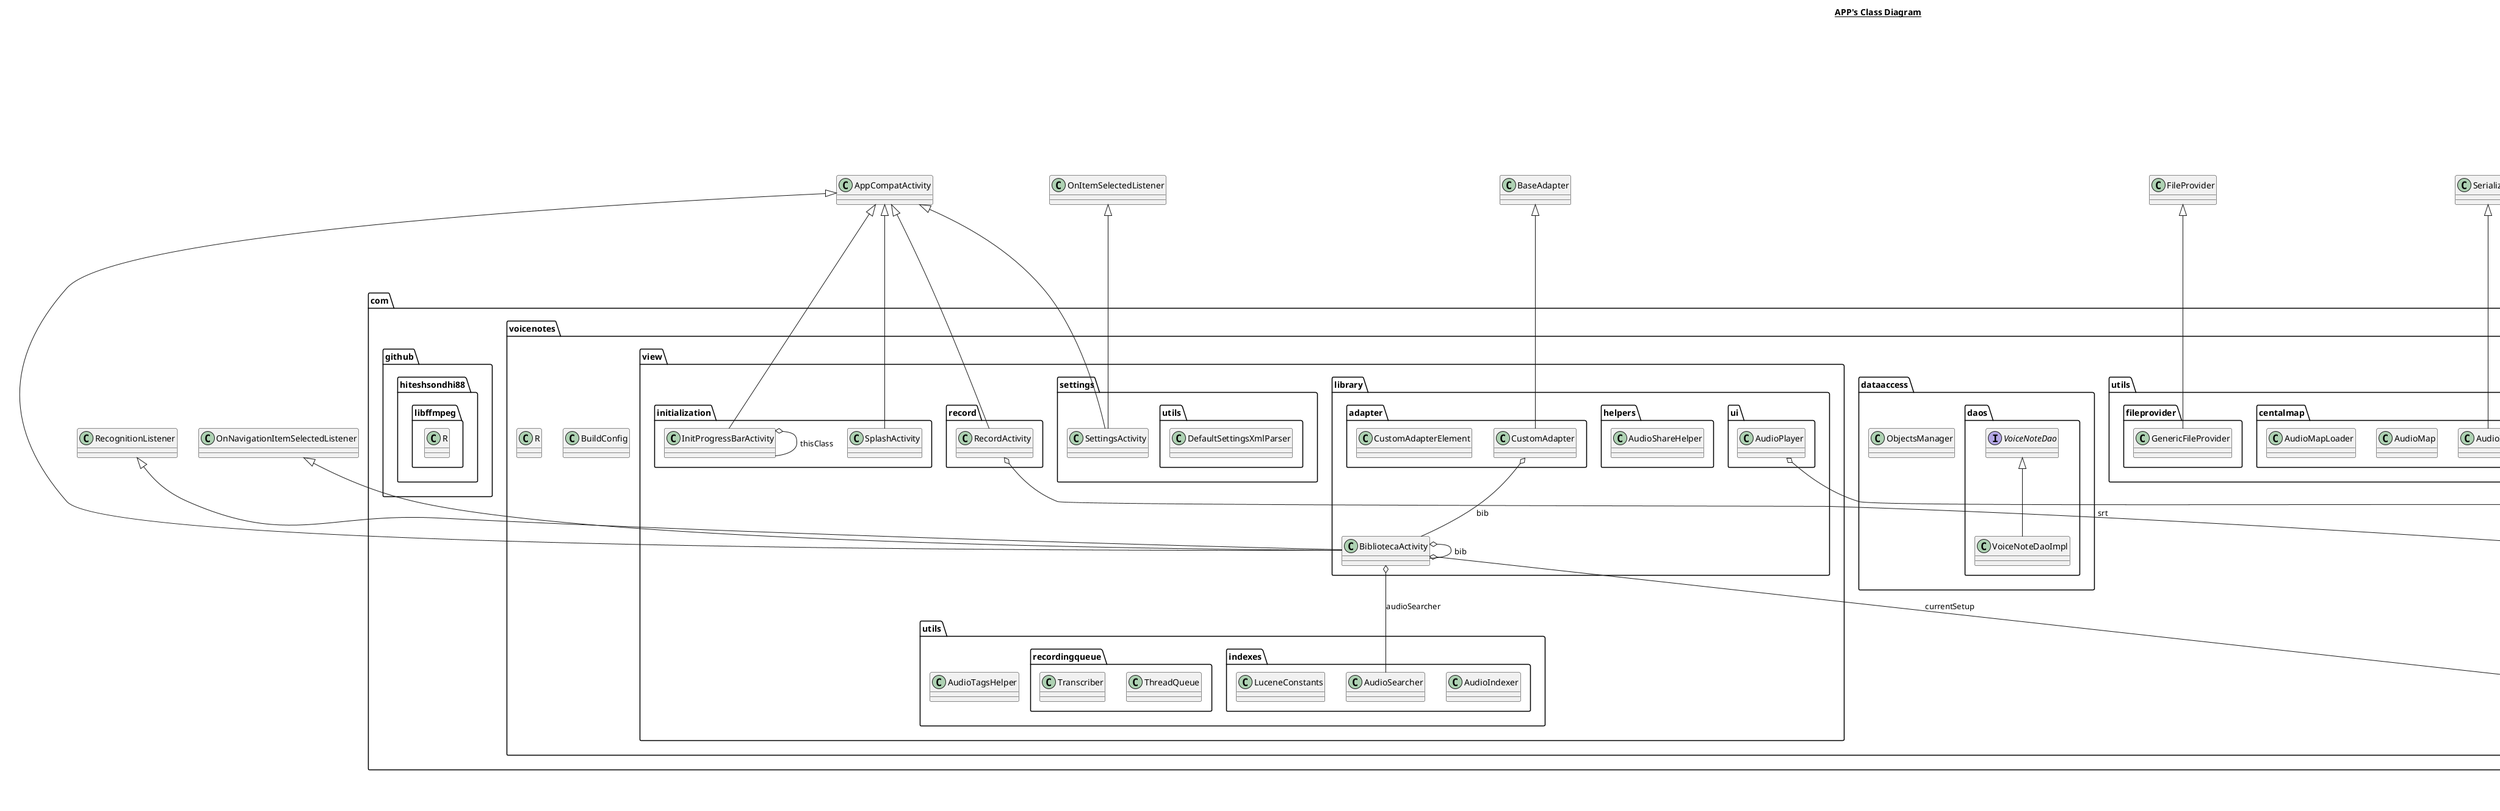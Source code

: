 @startuml

title __APP's Class Diagram__\n

  package com.voicenotes {
    package com.voicenotes.view.utils {
      package com.voicenotes.view.utils.indexes {
        class AudioIndexer {
        }
      }
    }
  }
  

  package com.voicenotes {
    package com.voicenotes.utils.centalmap {
      class AudioInfo {
      }
    }
  }
  

  package com.voicenotes {
    package com.voicenotes.utils.centalmap {
      class AudioMap {
      }
    }
  }
  

  package com.voicenotes {
    package com.voicenotes.utils.centalmap {
      class AudioMapLoader {
      }
    }
  }
  

  package com.voicenotes {
    package com.voicenotes.view.library {
      package com.voicenotes.view.library.ui {
        class AudioPlayer {
        }
      }
    }
  }
  

  package com.voicenotes {
    package com.voicenotes.view.utils {
      package com.voicenotes.view.utils.indexes {
        class AudioSearcher {
        }
      }
    }
  }
  

  package com.voicenotes {
    package com.voicenotes.view.library {
      package com.voicenotes.view.library.helpers {
        class AudioShareHelper {
        }
      }
    }
  }
  

  package com.voicenotes {
    package com.voicenotes.view.utils {
      class AudioTagsHelper {
      }
    }
  }
  

  package com.voicenotes {
    package com.voicenotes.view.library {
      class BibliotecaActivity {
      }
    }
  }
  

  package com.voicenotes {
    class BuildConfig {
    }
  }
  

  package com.voicenotes {
    package com.voicenotes.view.library {
      package com.voicenotes.view.library.adapter {
        class CustomAdapter {
        }
      }
    }
  }
  

  package com.voicenotes {
    package com.voicenotes.view.library {
      package com.voicenotes.view.library.adapter {
        class CustomAdapterElement {
        }
      }
    }
  }
  

  package com.voicenotes {
    package com.voicenotes.view.settings {
      package com.voicenotes.view.settings.utils {
        class DefaultSettingsXmlParser {
        }
      }
    }
  }
  

  package com.voicenotes {
    package com.voicenotes.utils.fileprovider {
      class GenericFileProvider {
      }
    }
  }
  

  package com.voicenotes {
    package com.voicenotes.view.initialization {
      class InitProgressBarActivity {
      }
    }
  }
  

  package com.voicenotes {
    package com.voicenotes.view.utils {
      package com.voicenotes.view.utils.indexes {
        class LuceneConstants {
        }
      }
    }
  }
  

  package com.voicenotes {
    package com.voicenotes.dataaccess {
      class ObjectsManager {
      }
    }
  }
  

  package android.support.constraint {
    class R {
    }
  }
  

  package android.support.mediacompat {
    class R {
    }
  }
  

  package android.support.coreui {
    class R {
    }
  }
  

  package android.support.v7.appcompat {
    class R {
    }
  }
  

  package com.github.hiteshsondhi88.libffmpeg {
    class R {
    }
  }
  

  package android.support.fragment {
    class R {
    }
  }
  

  package edu.cmu.pocketsphinx {
    class R {
    }
  }
  

  package android.support.graphics.drawable {
    package android.support.graphics.drawable.animated {
      class R {
      }
    }
  }
  

  package android.support.transition {
    class R {
    }
  }
  

  package android.support.design {
    class R {
    }
  }
  

  package android.support.v7.recyclerview {
    class R {
    }
  }
  

  package android.arch.lifecycle {
    class R {
    }
  }
  

  package android.support.graphics.drawable {
    class R {
    }
  }
  

  package android.support.coreutils {
    class R {
    }
  }
  

  package edu.cmu.pocketsphinx {
    package edu.cmu.pocketsphinx.models {
      class R {
      }
    }
  }
  

  package android.support.v4 {
    class R {
    }
  }
  

  package com.voicenotes {
    class R {
    }
  }
  

  package android.support.compat {
    class R {
    }
  }
  

  package com.voicenotes {
    package com.voicenotes.view.record {
      class RecordActivity {
      }
    }
  }
  

  package com.voicenotes {
    package com.voicenotes.view.settings {
      class SettingsActivity {
      }
    }
  }
  

  package com.voicenotes {
    package com.voicenotes.view.initialization {
      class SplashActivity {
      }
    }
  }
  

  package com.voicenotes {
    package com.voicenotes.view.utils {
      package com.voicenotes.view.utils.recordingqueue {
        class ThreadQueue {
        }
      }
    }
  }
  

  package com.voicenotes {
    package com.voicenotes.view.utils {
      package com.voicenotes.view.utils.recordingqueue {
        class Transcriber {
        }
      }
    }
  }
  

  package com.voicenotes {
    package com.voicenotes.dataaccess {
      package com.voicenotes.dataaccess.daos {
        interface VoiceNoteDao {
        }
      }
    }
  }
  

  package com.voicenotes {
    package com.voicenotes.dataaccess {
      package com.voicenotes.dataaccess.daos {
        class VoiceNoteDaoImpl {
        }
      }
    }
  }
  

  AudioInfo -up-|> Serializable
  AudioPlayer o-- PlayThread : playThread
  BibliotecaActivity -up-|> OnNavigationItemSelectedListener
  BibliotecaActivity -up-|> RecognitionListener
  BibliotecaActivity -up-|> AppCompatActivity
  BibliotecaActivity o-- SetupTask : currentSetup
  BibliotecaActivity o-- AudioSearcher : audioSearcher
  BibliotecaActivity o-- BibliotecaActivity : bib
  CustomAdapter -up-|> BaseAdapter
  CustomAdapter o-- BibliotecaActivity : bib
  GenericFileProvider -up-|> FileProvider
  InitProgressBarActivity -up-|> AppCompatActivity
  InitProgressBarActivity o-- InitProgressBarActivity : thisClass
  RecordActivity -up-|> AppCompatActivity
  RecordActivity o-- SpeechRecognizerThread : srt
  SettingsActivity -up-|> OnItemSelectedListener
  SettingsActivity -up-|> AppCompatActivity
  SplashActivity -up-|> AppCompatActivity
  VoiceNoteDaoImpl -up-|> VoiceNoteDao


right footer


PlantUML diagram generated by SketchIt! (https://bitbucket.org/pmesmeur/sketch.it)
For more information about this tool, please contact philippe.mesmeur@gmail.com
endfooter

@enduml

